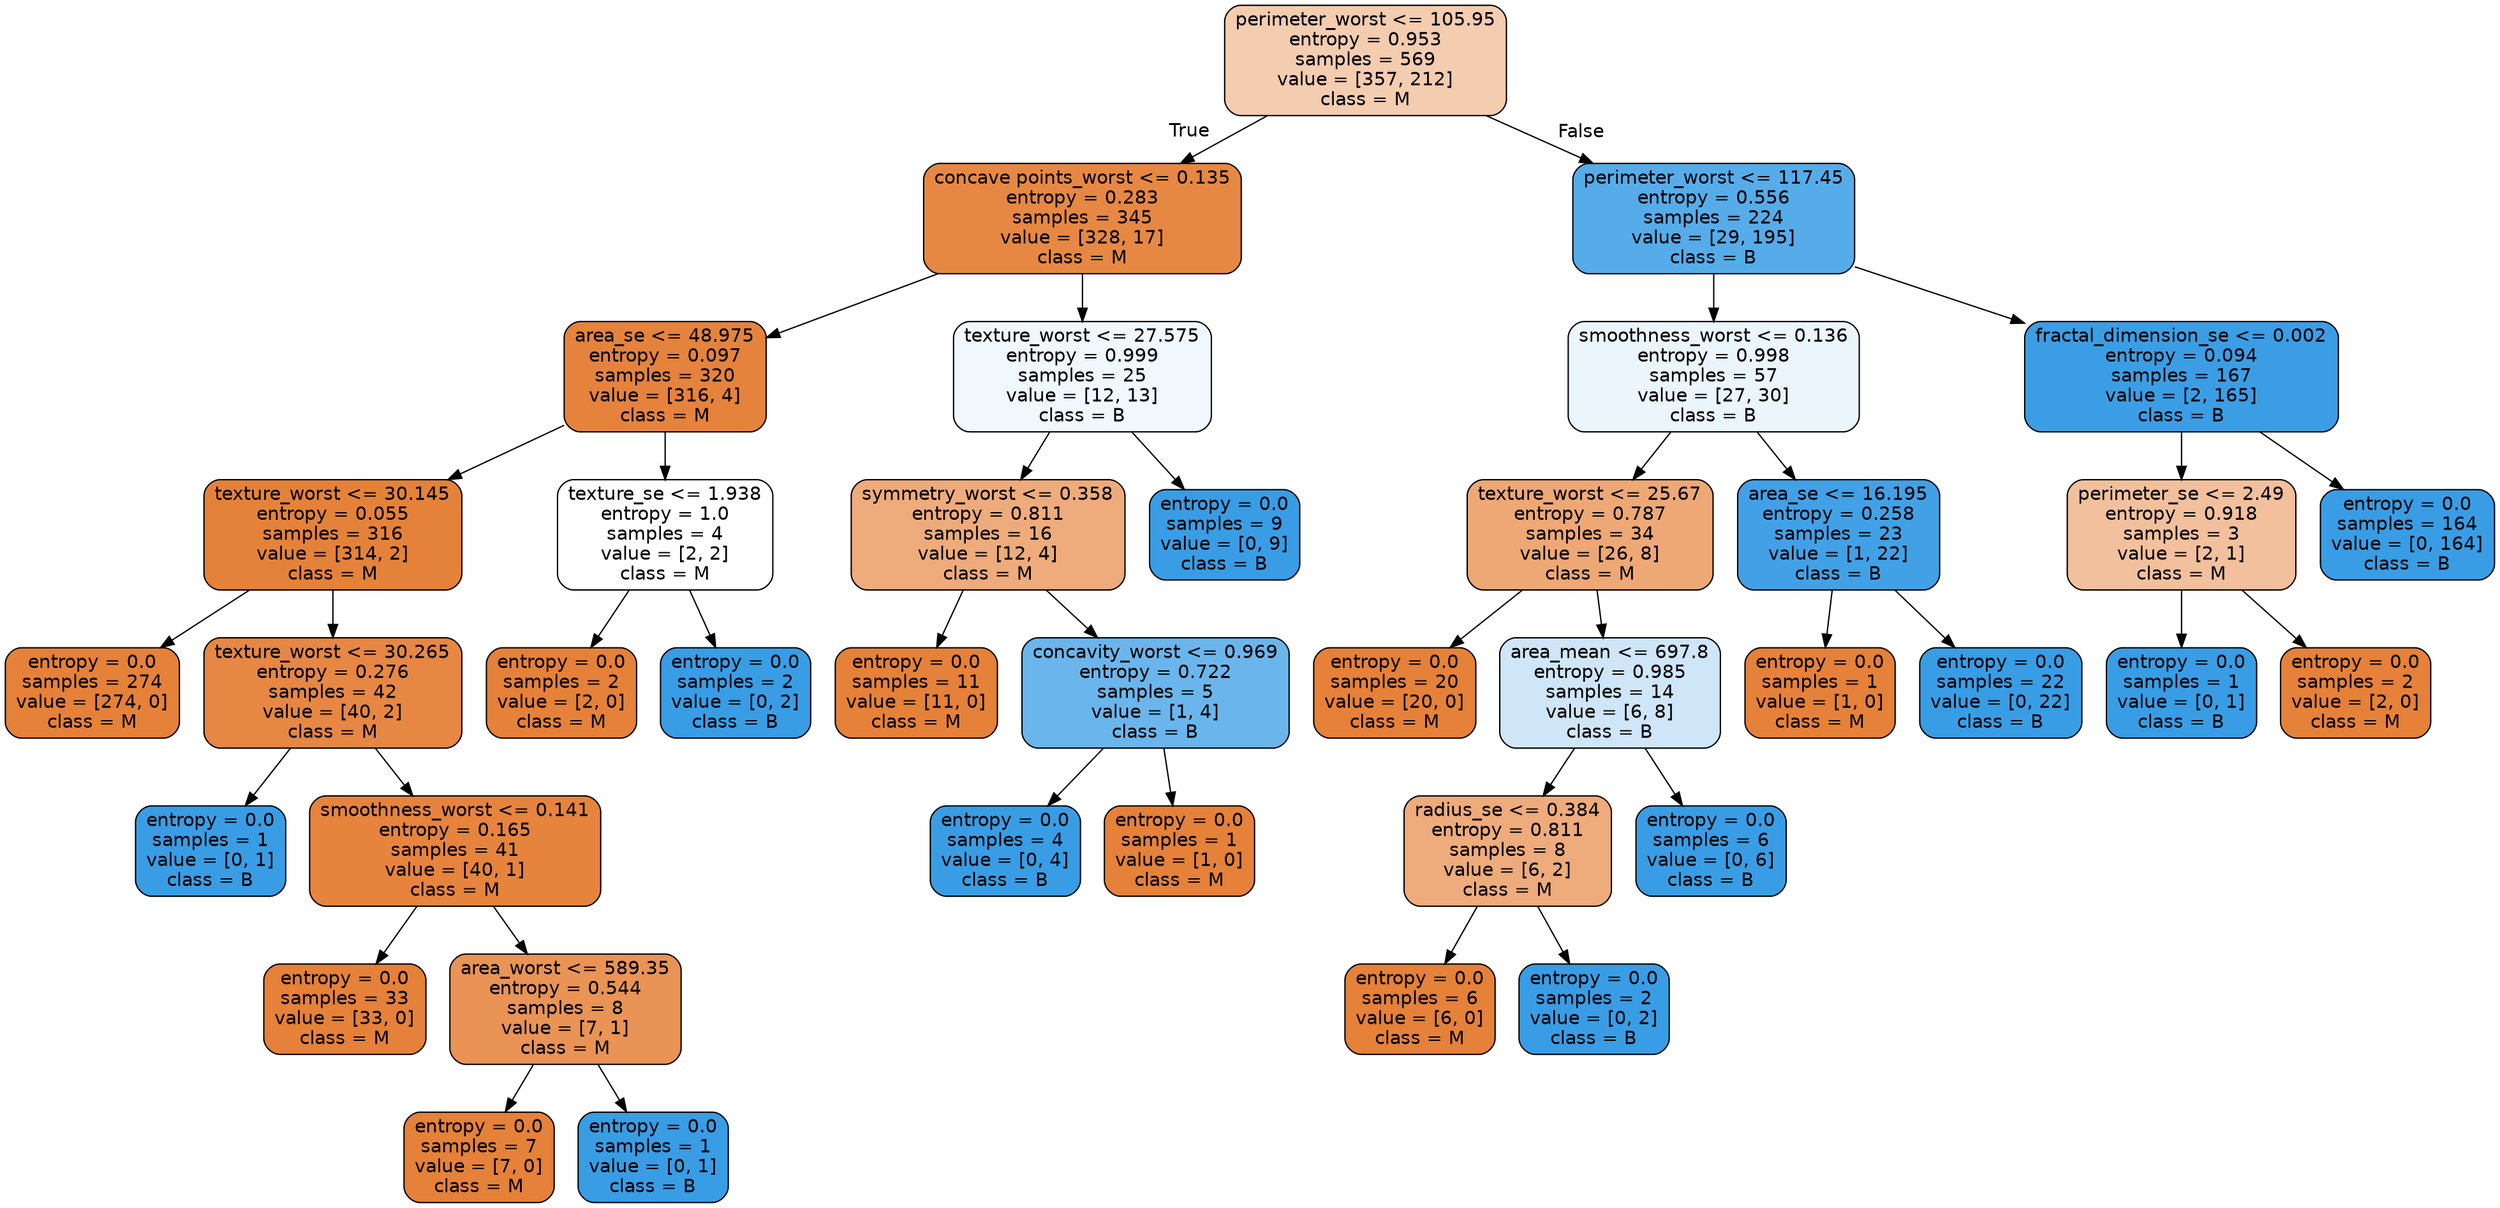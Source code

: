 digraph Tree {
node [shape=box, style="filled, rounded", color="black", fontname="helvetica"] ;
edge [fontname="helvetica"] ;
0 [label="perimeter_worst <= 105.95\nentropy = 0.953\nsamples = 569\nvalue = [357, 212]\nclass = M", fillcolor="#f4ccaf"] ;
1 [label="concave points_worst <= 0.135\nentropy = 0.283\nsamples = 345\nvalue = [328, 17]\nclass = M", fillcolor="#e68843"] ;
0 -> 1 [labeldistance=2.5, labelangle=45, headlabel="True"] ;
2 [label="area_se <= 48.975\nentropy = 0.097\nsamples = 320\nvalue = [316, 4]\nclass = M", fillcolor="#e5833c"] ;
1 -> 2 ;
3 [label="texture_worst <= 30.145\nentropy = 0.055\nsamples = 316\nvalue = [314, 2]\nclass = M", fillcolor="#e5823a"] ;
2 -> 3 ;
4 [label="entropy = 0.0\nsamples = 274\nvalue = [274, 0]\nclass = M", fillcolor="#e58139"] ;
3 -> 4 ;
5 [label="texture_worst <= 30.265\nentropy = 0.276\nsamples = 42\nvalue = [40, 2]\nclass = M", fillcolor="#e68743"] ;
3 -> 5 ;
6 [label="entropy = 0.0\nsamples = 1\nvalue = [0, 1]\nclass = B", fillcolor="#399de5"] ;
5 -> 6 ;
7 [label="smoothness_worst <= 0.141\nentropy = 0.165\nsamples = 41\nvalue = [40, 1]\nclass = M", fillcolor="#e6843e"] ;
5 -> 7 ;
8 [label="entropy = 0.0\nsamples = 33\nvalue = [33, 0]\nclass = M", fillcolor="#e58139"] ;
7 -> 8 ;
9 [label="area_worst <= 589.35\nentropy = 0.544\nsamples = 8\nvalue = [7, 1]\nclass = M", fillcolor="#e99355"] ;
7 -> 9 ;
10 [label="entropy = 0.0\nsamples = 7\nvalue = [7, 0]\nclass = M", fillcolor="#e58139"] ;
9 -> 10 ;
11 [label="entropy = 0.0\nsamples = 1\nvalue = [0, 1]\nclass = B", fillcolor="#399de5"] ;
9 -> 11 ;
12 [label="texture_se <= 1.938\nentropy = 1.0\nsamples = 4\nvalue = [2, 2]\nclass = M", fillcolor="#ffffff"] ;
2 -> 12 ;
13 [label="entropy = 0.0\nsamples = 2\nvalue = [2, 0]\nclass = M", fillcolor="#e58139"] ;
12 -> 13 ;
14 [label="entropy = 0.0\nsamples = 2\nvalue = [0, 2]\nclass = B", fillcolor="#399de5"] ;
12 -> 14 ;
15 [label="texture_worst <= 27.575\nentropy = 0.999\nsamples = 25\nvalue = [12, 13]\nclass = B", fillcolor="#f0f7fd"] ;
1 -> 15 ;
16 [label="symmetry_worst <= 0.358\nentropy = 0.811\nsamples = 16\nvalue = [12, 4]\nclass = M", fillcolor="#eeab7b"] ;
15 -> 16 ;
17 [label="entropy = 0.0\nsamples = 11\nvalue = [11, 0]\nclass = M", fillcolor="#e58139"] ;
16 -> 17 ;
18 [label="concavity_worst <= 0.969\nentropy = 0.722\nsamples = 5\nvalue = [1, 4]\nclass = B", fillcolor="#6ab6ec"] ;
16 -> 18 ;
19 [label="entropy = 0.0\nsamples = 4\nvalue = [0, 4]\nclass = B", fillcolor="#399de5"] ;
18 -> 19 ;
20 [label="entropy = 0.0\nsamples = 1\nvalue = [1, 0]\nclass = M", fillcolor="#e58139"] ;
18 -> 20 ;
21 [label="entropy = 0.0\nsamples = 9\nvalue = [0, 9]\nclass = B", fillcolor="#399de5"] ;
15 -> 21 ;
22 [label="perimeter_worst <= 117.45\nentropy = 0.556\nsamples = 224\nvalue = [29, 195]\nclass = B", fillcolor="#56ace9"] ;
0 -> 22 [labeldistance=2.5, labelangle=-45, headlabel="False"] ;
23 [label="smoothness_worst <= 0.136\nentropy = 0.998\nsamples = 57\nvalue = [27, 30]\nclass = B", fillcolor="#ebf5fc"] ;
22 -> 23 ;
24 [label="texture_worst <= 25.67\nentropy = 0.787\nsamples = 34\nvalue = [26, 8]\nclass = M", fillcolor="#eda876"] ;
23 -> 24 ;
25 [label="entropy = 0.0\nsamples = 20\nvalue = [20, 0]\nclass = M", fillcolor="#e58139"] ;
24 -> 25 ;
26 [label="area_mean <= 697.8\nentropy = 0.985\nsamples = 14\nvalue = [6, 8]\nclass = B", fillcolor="#cee6f8"] ;
24 -> 26 ;
27 [label="radius_se <= 0.384\nentropy = 0.811\nsamples = 8\nvalue = [6, 2]\nclass = M", fillcolor="#eeab7b"] ;
26 -> 27 ;
28 [label="entropy = 0.0\nsamples = 6\nvalue = [6, 0]\nclass = M", fillcolor="#e58139"] ;
27 -> 28 ;
29 [label="entropy = 0.0\nsamples = 2\nvalue = [0, 2]\nclass = B", fillcolor="#399de5"] ;
27 -> 29 ;
30 [label="entropy = 0.0\nsamples = 6\nvalue = [0, 6]\nclass = B", fillcolor="#399de5"] ;
26 -> 30 ;
31 [label="area_se <= 16.195\nentropy = 0.258\nsamples = 23\nvalue = [1, 22]\nclass = B", fillcolor="#42a1e6"] ;
23 -> 31 ;
32 [label="entropy = 0.0\nsamples = 1\nvalue = [1, 0]\nclass = M", fillcolor="#e58139"] ;
31 -> 32 ;
33 [label="entropy = 0.0\nsamples = 22\nvalue = [0, 22]\nclass = B", fillcolor="#399de5"] ;
31 -> 33 ;
34 [label="fractal_dimension_se <= 0.002\nentropy = 0.094\nsamples = 167\nvalue = [2, 165]\nclass = B", fillcolor="#3b9ee5"] ;
22 -> 34 ;
35 [label="perimeter_se <= 2.49\nentropy = 0.918\nsamples = 3\nvalue = [2, 1]\nclass = M", fillcolor="#f2c09c"] ;
34 -> 35 ;
36 [label="entropy = 0.0\nsamples = 1\nvalue = [0, 1]\nclass = B", fillcolor="#399de5"] ;
35 -> 36 ;
37 [label="entropy = 0.0\nsamples = 2\nvalue = [2, 0]\nclass = M", fillcolor="#e58139"] ;
35 -> 37 ;
38 [label="entropy = 0.0\nsamples = 164\nvalue = [0, 164]\nclass = B", fillcolor="#399de5"] ;
34 -> 38 ;
}
